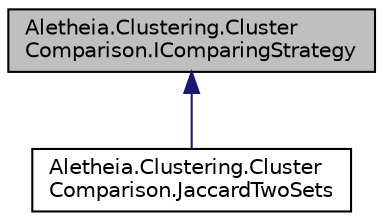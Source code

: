 digraph "Aletheia.Clustering.ClusterComparison.IComparingStrategy"
{
  edge [fontname="Helvetica",fontsize="10",labelfontname="Helvetica",labelfontsize="10"];
  node [fontname="Helvetica",fontsize="10",shape=record];
  Node0 [label="Aletheia.Clustering.Cluster\lComparison.IComparingStrategy",height=0.2,width=0.4,color="black", fillcolor="grey75", style="filled", fontcolor="black"];
  Node0 -> Node1 [dir="back",color="midnightblue",fontsize="10",style="solid",fontname="Helvetica"];
  Node1 [label="Aletheia.Clustering.Cluster\lComparison.JaccardTwoSets",height=0.2,width=0.4,color="black", fillcolor="white", style="filled",URL="$class_aletheia_1_1_clustering_1_1_cluster_comparison_1_1_jaccard_two_sets.html"];
}
